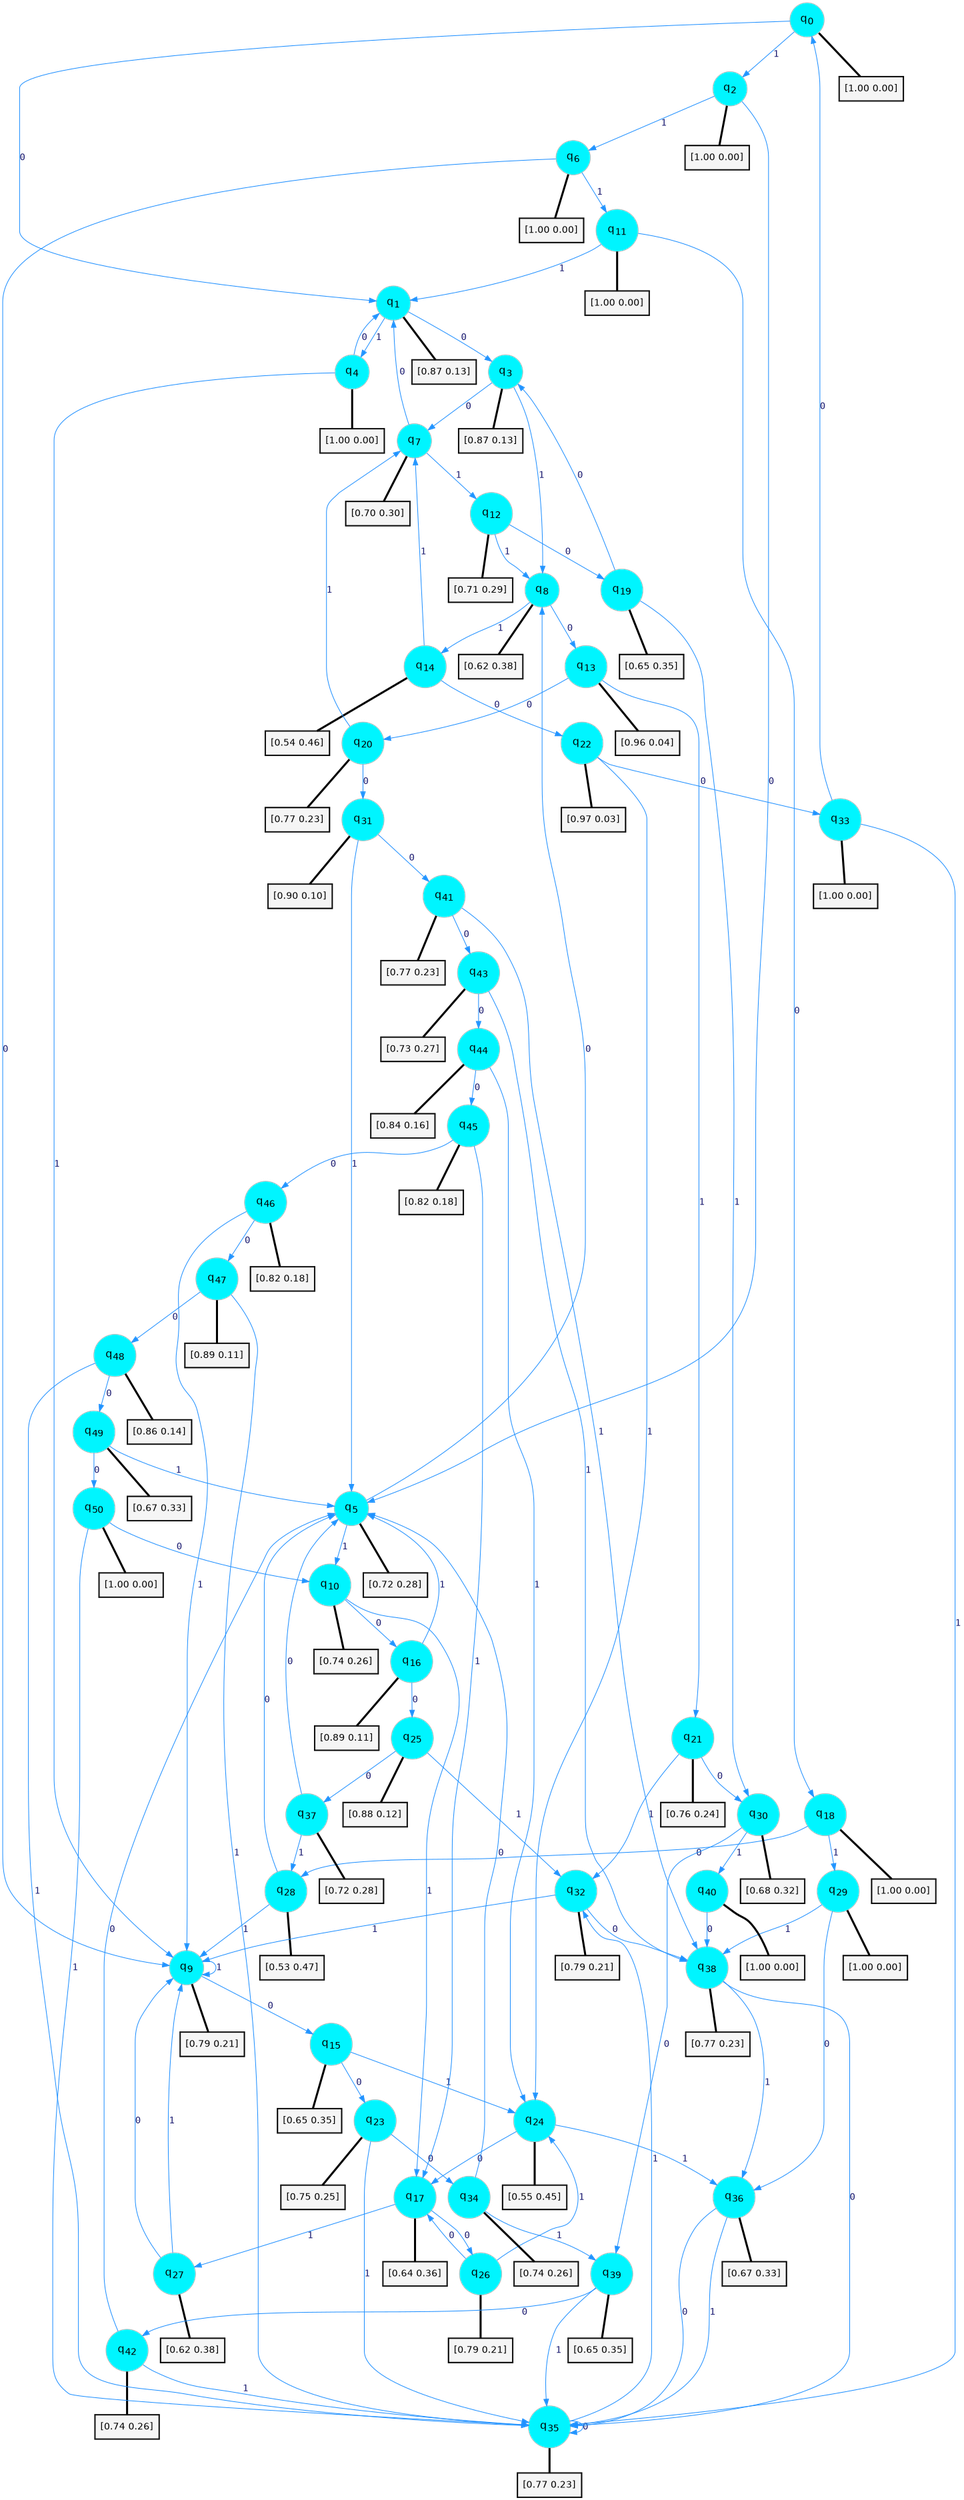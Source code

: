 digraph G {
graph [
bgcolor=transparent, dpi=300, rankdir=TD, size="40,25"];
node [
color=gray, fillcolor=turquoise1, fontcolor=black, fontname=Helvetica, fontsize=16, fontweight=bold, shape=circle, style=filled];
edge [
arrowsize=1, color=dodgerblue1, fontcolor=midnightblue, fontname=courier, fontweight=bold, penwidth=1, style=solid, weight=20];
0[label=<q<SUB>0</SUB>>];
1[label=<q<SUB>1</SUB>>];
2[label=<q<SUB>2</SUB>>];
3[label=<q<SUB>3</SUB>>];
4[label=<q<SUB>4</SUB>>];
5[label=<q<SUB>5</SUB>>];
6[label=<q<SUB>6</SUB>>];
7[label=<q<SUB>7</SUB>>];
8[label=<q<SUB>8</SUB>>];
9[label=<q<SUB>9</SUB>>];
10[label=<q<SUB>10</SUB>>];
11[label=<q<SUB>11</SUB>>];
12[label=<q<SUB>12</SUB>>];
13[label=<q<SUB>13</SUB>>];
14[label=<q<SUB>14</SUB>>];
15[label=<q<SUB>15</SUB>>];
16[label=<q<SUB>16</SUB>>];
17[label=<q<SUB>17</SUB>>];
18[label=<q<SUB>18</SUB>>];
19[label=<q<SUB>19</SUB>>];
20[label=<q<SUB>20</SUB>>];
21[label=<q<SUB>21</SUB>>];
22[label=<q<SUB>22</SUB>>];
23[label=<q<SUB>23</SUB>>];
24[label=<q<SUB>24</SUB>>];
25[label=<q<SUB>25</SUB>>];
26[label=<q<SUB>26</SUB>>];
27[label=<q<SUB>27</SUB>>];
28[label=<q<SUB>28</SUB>>];
29[label=<q<SUB>29</SUB>>];
30[label=<q<SUB>30</SUB>>];
31[label=<q<SUB>31</SUB>>];
32[label=<q<SUB>32</SUB>>];
33[label=<q<SUB>33</SUB>>];
34[label=<q<SUB>34</SUB>>];
35[label=<q<SUB>35</SUB>>];
36[label=<q<SUB>36</SUB>>];
37[label=<q<SUB>37</SUB>>];
38[label=<q<SUB>38</SUB>>];
39[label=<q<SUB>39</SUB>>];
40[label=<q<SUB>40</SUB>>];
41[label=<q<SUB>41</SUB>>];
42[label=<q<SUB>42</SUB>>];
43[label=<q<SUB>43</SUB>>];
44[label=<q<SUB>44</SUB>>];
45[label=<q<SUB>45</SUB>>];
46[label=<q<SUB>46</SUB>>];
47[label=<q<SUB>47</SUB>>];
48[label=<q<SUB>48</SUB>>];
49[label=<q<SUB>49</SUB>>];
50[label=<q<SUB>50</SUB>>];
51[label="[1.00 0.00]", shape=box,fontcolor=black, fontname=Helvetica, fontsize=14, penwidth=2, fillcolor=whitesmoke,color=black];
52[label="[0.87 0.13]", shape=box,fontcolor=black, fontname=Helvetica, fontsize=14, penwidth=2, fillcolor=whitesmoke,color=black];
53[label="[1.00 0.00]", shape=box,fontcolor=black, fontname=Helvetica, fontsize=14, penwidth=2, fillcolor=whitesmoke,color=black];
54[label="[0.87 0.13]", shape=box,fontcolor=black, fontname=Helvetica, fontsize=14, penwidth=2, fillcolor=whitesmoke,color=black];
55[label="[1.00 0.00]", shape=box,fontcolor=black, fontname=Helvetica, fontsize=14, penwidth=2, fillcolor=whitesmoke,color=black];
56[label="[0.72 0.28]", shape=box,fontcolor=black, fontname=Helvetica, fontsize=14, penwidth=2, fillcolor=whitesmoke,color=black];
57[label="[1.00 0.00]", shape=box,fontcolor=black, fontname=Helvetica, fontsize=14, penwidth=2, fillcolor=whitesmoke,color=black];
58[label="[0.70 0.30]", shape=box,fontcolor=black, fontname=Helvetica, fontsize=14, penwidth=2, fillcolor=whitesmoke,color=black];
59[label="[0.62 0.38]", shape=box,fontcolor=black, fontname=Helvetica, fontsize=14, penwidth=2, fillcolor=whitesmoke,color=black];
60[label="[0.79 0.21]", shape=box,fontcolor=black, fontname=Helvetica, fontsize=14, penwidth=2, fillcolor=whitesmoke,color=black];
61[label="[0.74 0.26]", shape=box,fontcolor=black, fontname=Helvetica, fontsize=14, penwidth=2, fillcolor=whitesmoke,color=black];
62[label="[1.00 0.00]", shape=box,fontcolor=black, fontname=Helvetica, fontsize=14, penwidth=2, fillcolor=whitesmoke,color=black];
63[label="[0.71 0.29]", shape=box,fontcolor=black, fontname=Helvetica, fontsize=14, penwidth=2, fillcolor=whitesmoke,color=black];
64[label="[0.96 0.04]", shape=box,fontcolor=black, fontname=Helvetica, fontsize=14, penwidth=2, fillcolor=whitesmoke,color=black];
65[label="[0.54 0.46]", shape=box,fontcolor=black, fontname=Helvetica, fontsize=14, penwidth=2, fillcolor=whitesmoke,color=black];
66[label="[0.65 0.35]", shape=box,fontcolor=black, fontname=Helvetica, fontsize=14, penwidth=2, fillcolor=whitesmoke,color=black];
67[label="[0.89 0.11]", shape=box,fontcolor=black, fontname=Helvetica, fontsize=14, penwidth=2, fillcolor=whitesmoke,color=black];
68[label="[0.64 0.36]", shape=box,fontcolor=black, fontname=Helvetica, fontsize=14, penwidth=2, fillcolor=whitesmoke,color=black];
69[label="[1.00 0.00]", shape=box,fontcolor=black, fontname=Helvetica, fontsize=14, penwidth=2, fillcolor=whitesmoke,color=black];
70[label="[0.65 0.35]", shape=box,fontcolor=black, fontname=Helvetica, fontsize=14, penwidth=2, fillcolor=whitesmoke,color=black];
71[label="[0.77 0.23]", shape=box,fontcolor=black, fontname=Helvetica, fontsize=14, penwidth=2, fillcolor=whitesmoke,color=black];
72[label="[0.76 0.24]", shape=box,fontcolor=black, fontname=Helvetica, fontsize=14, penwidth=2, fillcolor=whitesmoke,color=black];
73[label="[0.97 0.03]", shape=box,fontcolor=black, fontname=Helvetica, fontsize=14, penwidth=2, fillcolor=whitesmoke,color=black];
74[label="[0.75 0.25]", shape=box,fontcolor=black, fontname=Helvetica, fontsize=14, penwidth=2, fillcolor=whitesmoke,color=black];
75[label="[0.55 0.45]", shape=box,fontcolor=black, fontname=Helvetica, fontsize=14, penwidth=2, fillcolor=whitesmoke,color=black];
76[label="[0.88 0.12]", shape=box,fontcolor=black, fontname=Helvetica, fontsize=14, penwidth=2, fillcolor=whitesmoke,color=black];
77[label="[0.79 0.21]", shape=box,fontcolor=black, fontname=Helvetica, fontsize=14, penwidth=2, fillcolor=whitesmoke,color=black];
78[label="[0.62 0.38]", shape=box,fontcolor=black, fontname=Helvetica, fontsize=14, penwidth=2, fillcolor=whitesmoke,color=black];
79[label="[0.53 0.47]", shape=box,fontcolor=black, fontname=Helvetica, fontsize=14, penwidth=2, fillcolor=whitesmoke,color=black];
80[label="[1.00 0.00]", shape=box,fontcolor=black, fontname=Helvetica, fontsize=14, penwidth=2, fillcolor=whitesmoke,color=black];
81[label="[0.68 0.32]", shape=box,fontcolor=black, fontname=Helvetica, fontsize=14, penwidth=2, fillcolor=whitesmoke,color=black];
82[label="[0.90 0.10]", shape=box,fontcolor=black, fontname=Helvetica, fontsize=14, penwidth=2, fillcolor=whitesmoke,color=black];
83[label="[0.79 0.21]", shape=box,fontcolor=black, fontname=Helvetica, fontsize=14, penwidth=2, fillcolor=whitesmoke,color=black];
84[label="[1.00 0.00]", shape=box,fontcolor=black, fontname=Helvetica, fontsize=14, penwidth=2, fillcolor=whitesmoke,color=black];
85[label="[0.74 0.26]", shape=box,fontcolor=black, fontname=Helvetica, fontsize=14, penwidth=2, fillcolor=whitesmoke,color=black];
86[label="[0.77 0.23]", shape=box,fontcolor=black, fontname=Helvetica, fontsize=14, penwidth=2, fillcolor=whitesmoke,color=black];
87[label="[0.67 0.33]", shape=box,fontcolor=black, fontname=Helvetica, fontsize=14, penwidth=2, fillcolor=whitesmoke,color=black];
88[label="[0.72 0.28]", shape=box,fontcolor=black, fontname=Helvetica, fontsize=14, penwidth=2, fillcolor=whitesmoke,color=black];
89[label="[0.77 0.23]", shape=box,fontcolor=black, fontname=Helvetica, fontsize=14, penwidth=2, fillcolor=whitesmoke,color=black];
90[label="[0.65 0.35]", shape=box,fontcolor=black, fontname=Helvetica, fontsize=14, penwidth=2, fillcolor=whitesmoke,color=black];
91[label="[1.00 0.00]", shape=box,fontcolor=black, fontname=Helvetica, fontsize=14, penwidth=2, fillcolor=whitesmoke,color=black];
92[label="[0.77 0.23]", shape=box,fontcolor=black, fontname=Helvetica, fontsize=14, penwidth=2, fillcolor=whitesmoke,color=black];
93[label="[0.74 0.26]", shape=box,fontcolor=black, fontname=Helvetica, fontsize=14, penwidth=2, fillcolor=whitesmoke,color=black];
94[label="[0.73 0.27]", shape=box,fontcolor=black, fontname=Helvetica, fontsize=14, penwidth=2, fillcolor=whitesmoke,color=black];
95[label="[0.84 0.16]", shape=box,fontcolor=black, fontname=Helvetica, fontsize=14, penwidth=2, fillcolor=whitesmoke,color=black];
96[label="[0.82 0.18]", shape=box,fontcolor=black, fontname=Helvetica, fontsize=14, penwidth=2, fillcolor=whitesmoke,color=black];
97[label="[0.82 0.18]", shape=box,fontcolor=black, fontname=Helvetica, fontsize=14, penwidth=2, fillcolor=whitesmoke,color=black];
98[label="[0.89 0.11]", shape=box,fontcolor=black, fontname=Helvetica, fontsize=14, penwidth=2, fillcolor=whitesmoke,color=black];
99[label="[0.86 0.14]", shape=box,fontcolor=black, fontname=Helvetica, fontsize=14, penwidth=2, fillcolor=whitesmoke,color=black];
100[label="[0.67 0.33]", shape=box,fontcolor=black, fontname=Helvetica, fontsize=14, penwidth=2, fillcolor=whitesmoke,color=black];
101[label="[1.00 0.00]", shape=box,fontcolor=black, fontname=Helvetica, fontsize=14, penwidth=2, fillcolor=whitesmoke,color=black];
0->1 [label=0];
0->2 [label=1];
0->51 [arrowhead=none, penwidth=3,color=black];
1->3 [label=0];
1->4 [label=1];
1->52 [arrowhead=none, penwidth=3,color=black];
2->5 [label=0];
2->6 [label=1];
2->53 [arrowhead=none, penwidth=3,color=black];
3->7 [label=0];
3->8 [label=1];
3->54 [arrowhead=none, penwidth=3,color=black];
4->1 [label=0];
4->9 [label=1];
4->55 [arrowhead=none, penwidth=3,color=black];
5->8 [label=0];
5->10 [label=1];
5->56 [arrowhead=none, penwidth=3,color=black];
6->9 [label=0];
6->11 [label=1];
6->57 [arrowhead=none, penwidth=3,color=black];
7->1 [label=0];
7->12 [label=1];
7->58 [arrowhead=none, penwidth=3,color=black];
8->13 [label=0];
8->14 [label=1];
8->59 [arrowhead=none, penwidth=3,color=black];
9->15 [label=0];
9->9 [label=1];
9->60 [arrowhead=none, penwidth=3,color=black];
10->16 [label=0];
10->17 [label=1];
10->61 [arrowhead=none, penwidth=3,color=black];
11->18 [label=0];
11->1 [label=1];
11->62 [arrowhead=none, penwidth=3,color=black];
12->19 [label=0];
12->8 [label=1];
12->63 [arrowhead=none, penwidth=3,color=black];
13->20 [label=0];
13->21 [label=1];
13->64 [arrowhead=none, penwidth=3,color=black];
14->22 [label=0];
14->7 [label=1];
14->65 [arrowhead=none, penwidth=3,color=black];
15->23 [label=0];
15->24 [label=1];
15->66 [arrowhead=none, penwidth=3,color=black];
16->25 [label=0];
16->5 [label=1];
16->67 [arrowhead=none, penwidth=3,color=black];
17->26 [label=0];
17->27 [label=1];
17->68 [arrowhead=none, penwidth=3,color=black];
18->28 [label=0];
18->29 [label=1];
18->69 [arrowhead=none, penwidth=3,color=black];
19->3 [label=0];
19->30 [label=1];
19->70 [arrowhead=none, penwidth=3,color=black];
20->31 [label=0];
20->7 [label=1];
20->71 [arrowhead=none, penwidth=3,color=black];
21->30 [label=0];
21->32 [label=1];
21->72 [arrowhead=none, penwidth=3,color=black];
22->33 [label=0];
22->24 [label=1];
22->73 [arrowhead=none, penwidth=3,color=black];
23->34 [label=0];
23->35 [label=1];
23->74 [arrowhead=none, penwidth=3,color=black];
24->17 [label=0];
24->36 [label=1];
24->75 [arrowhead=none, penwidth=3,color=black];
25->37 [label=0];
25->32 [label=1];
25->76 [arrowhead=none, penwidth=3,color=black];
26->17 [label=0];
26->24 [label=1];
26->77 [arrowhead=none, penwidth=3,color=black];
27->9 [label=0];
27->9 [label=1];
27->78 [arrowhead=none, penwidth=3,color=black];
28->5 [label=0];
28->9 [label=1];
28->79 [arrowhead=none, penwidth=3,color=black];
29->36 [label=0];
29->38 [label=1];
29->80 [arrowhead=none, penwidth=3,color=black];
30->39 [label=0];
30->40 [label=1];
30->81 [arrowhead=none, penwidth=3,color=black];
31->41 [label=0];
31->5 [label=1];
31->82 [arrowhead=none, penwidth=3,color=black];
32->38 [label=0];
32->9 [label=1];
32->83 [arrowhead=none, penwidth=3,color=black];
33->0 [label=0];
33->35 [label=1];
33->84 [arrowhead=none, penwidth=3,color=black];
34->5 [label=0];
34->39 [label=1];
34->85 [arrowhead=none, penwidth=3,color=black];
35->35 [label=0];
35->32 [label=1];
35->86 [arrowhead=none, penwidth=3,color=black];
36->35 [label=0];
36->35 [label=1];
36->87 [arrowhead=none, penwidth=3,color=black];
37->5 [label=0];
37->28 [label=1];
37->88 [arrowhead=none, penwidth=3,color=black];
38->35 [label=0];
38->36 [label=1];
38->89 [arrowhead=none, penwidth=3,color=black];
39->42 [label=0];
39->35 [label=1];
39->90 [arrowhead=none, penwidth=3,color=black];
40->38 [label=0];
40->91 [arrowhead=none, penwidth=3,color=black];
41->43 [label=0];
41->38 [label=1];
41->92 [arrowhead=none, penwidth=3,color=black];
42->5 [label=0];
42->35 [label=1];
42->93 [arrowhead=none, penwidth=3,color=black];
43->44 [label=0];
43->38 [label=1];
43->94 [arrowhead=none, penwidth=3,color=black];
44->45 [label=0];
44->24 [label=1];
44->95 [arrowhead=none, penwidth=3,color=black];
45->46 [label=0];
45->17 [label=1];
45->96 [arrowhead=none, penwidth=3,color=black];
46->47 [label=0];
46->9 [label=1];
46->97 [arrowhead=none, penwidth=3,color=black];
47->48 [label=0];
47->35 [label=1];
47->98 [arrowhead=none, penwidth=3,color=black];
48->49 [label=0];
48->35 [label=1];
48->99 [arrowhead=none, penwidth=3,color=black];
49->50 [label=0];
49->5 [label=1];
49->100 [arrowhead=none, penwidth=3,color=black];
50->10 [label=0];
50->35 [label=1];
50->101 [arrowhead=none, penwidth=3,color=black];
}
